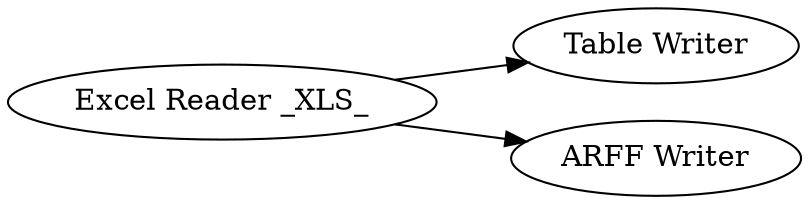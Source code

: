 digraph {
	1 -> 3
	1 -> 2
	1 [label="Excel Reader _XLS_"]
	3 [label="Table Writer"]
	2 [label="ARFF Writer"]
	rankdir=LR
}
